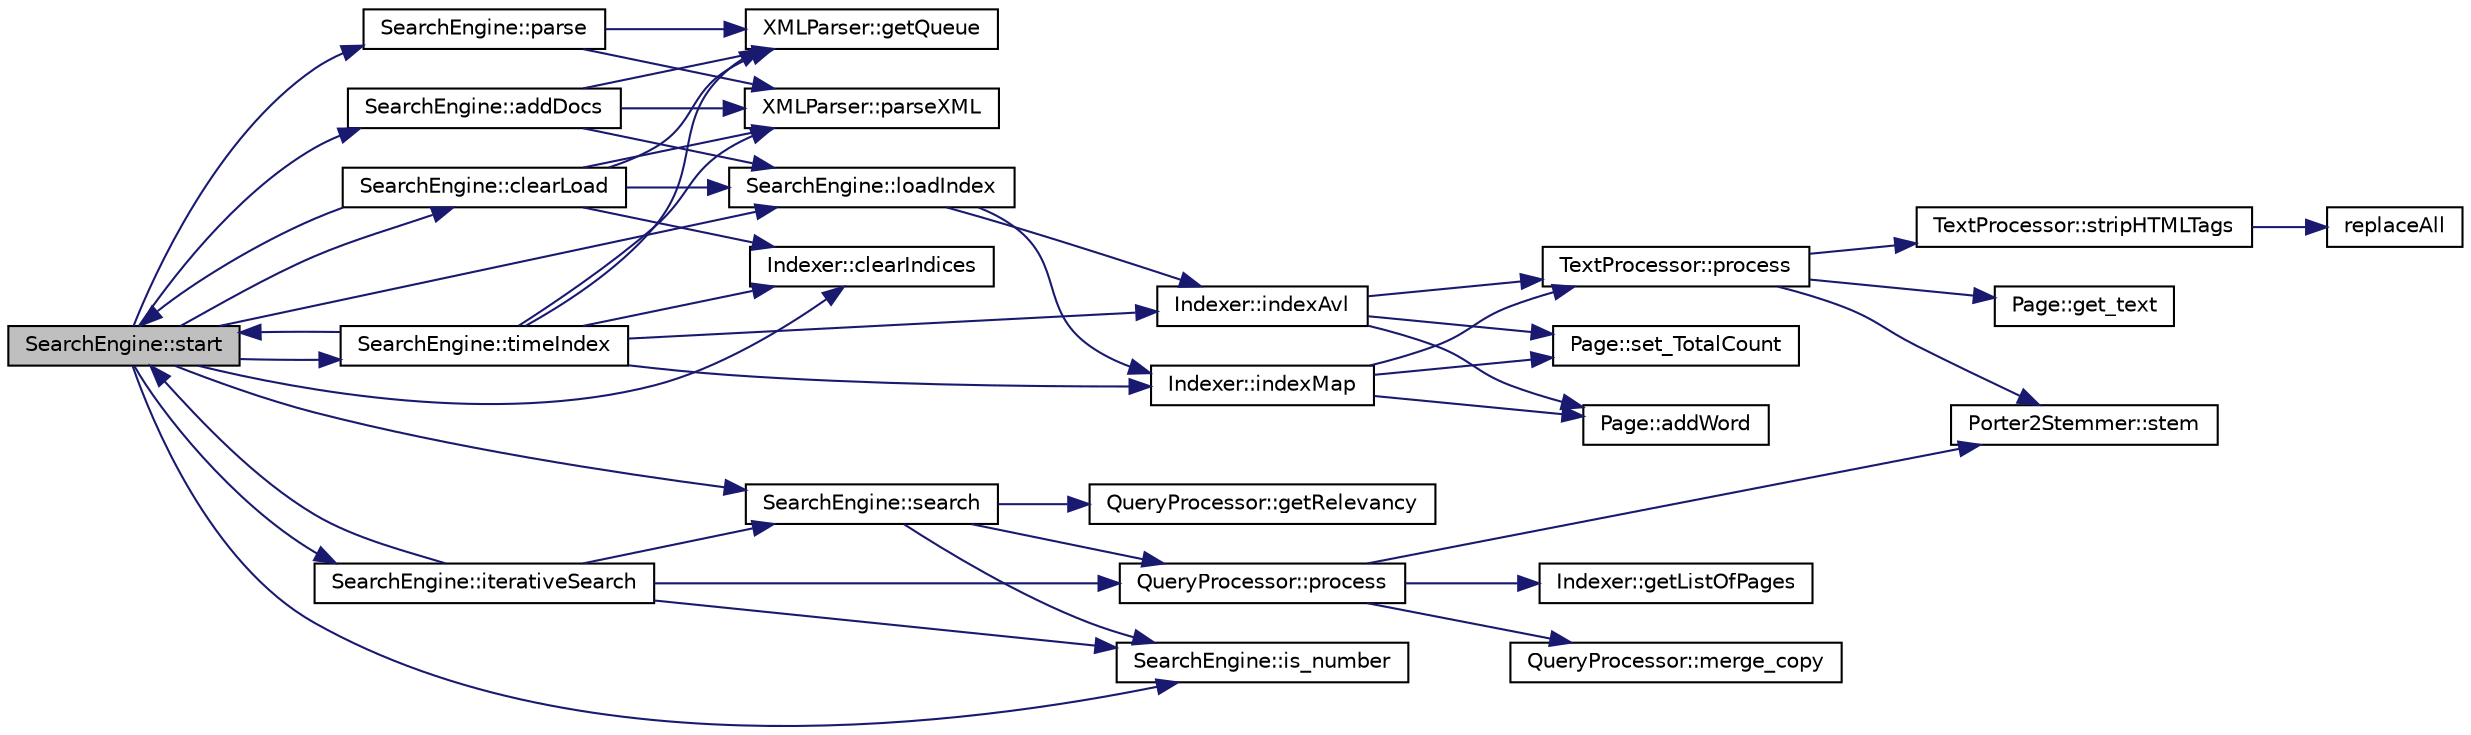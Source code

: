 digraph "SearchEngine::start"
{
  edge [fontname="Helvetica",fontsize="10",labelfontname="Helvetica",labelfontsize="10"];
  node [fontname="Helvetica",fontsize="10",shape=record];
  rankdir="LR";
  Node1 [label="SearchEngine::start",height=0.2,width=0.4,color="black", fillcolor="grey75", style="filled", fontcolor="black"];
  Node1 -> Node2 [color="midnightblue",fontsize="10",style="solid",fontname="Helvetica"];
  Node2 [label="SearchEngine::parse",height=0.2,width=0.4,color="black", fillcolor="white", style="filled",URL="$class_search_engine.html#aa634cc73607ce8bfcce2010cecd41138"];
  Node2 -> Node3 [color="midnightblue",fontsize="10",style="solid",fontname="Helvetica"];
  Node3 [label="XMLParser::parseXML",height=0.2,width=0.4,color="black", fillcolor="white", style="filled",URL="$class_x_m_l_parser.html#ac64b7267fea0146ddd12b6c1e320064e"];
  Node2 -> Node4 [color="midnightblue",fontsize="10",style="solid",fontname="Helvetica"];
  Node4 [label="XMLParser::getQueue",height=0.2,width=0.4,color="black", fillcolor="white", style="filled",URL="$class_x_m_l_parser.html#a094f47b220ed2776d979450d422f91f6"];
  Node1 -> Node5 [color="midnightblue",fontsize="10",style="solid",fontname="Helvetica"];
  Node5 [label="SearchEngine::loadIndex",height=0.2,width=0.4,color="black", fillcolor="white", style="filled",URL="$class_search_engine.html#a8661af1f5b45b9662f1cb959cc6af569"];
  Node5 -> Node6 [color="midnightblue",fontsize="10",style="solid",fontname="Helvetica"];
  Node6 [label="Indexer::indexMap",height=0.2,width=0.4,color="black", fillcolor="white", style="filled",URL="$class_indexer.html#abc4a6b5cf023f426aad040e093605a6e"];
  Node6 -> Node7 [color="midnightblue",fontsize="10",style="solid",fontname="Helvetica"];
  Node7 [label="TextProcessor::process",height=0.2,width=0.4,color="black", fillcolor="white", style="filled",URL="$class_text_processor.html#a22c1df13273a79f4e031540549ebe683"];
  Node7 -> Node8 [color="midnightblue",fontsize="10",style="solid",fontname="Helvetica"];
  Node8 [label="Page::get_text",height=0.2,width=0.4,color="black", fillcolor="white", style="filled",URL="$class_page.html#a105475e662886f995d589a67d53caca3"];
  Node7 -> Node9 [color="midnightblue",fontsize="10",style="solid",fontname="Helvetica"];
  Node9 [label="TextProcessor::stripHTMLTags",height=0.2,width=0.4,color="black", fillcolor="white", style="filled",URL="$class_text_processor.html#ad0ffbf2516c2099467c602633fd2e7f8"];
  Node9 -> Node10 [color="midnightblue",fontsize="10",style="solid",fontname="Helvetica"];
  Node10 [label="replaceAll",height=0.2,width=0.4,color="black", fillcolor="white", style="filled",URL="$_replace_all_8cpp.html#a3adacf2ac06d54c7c2b8f99eebacc147"];
  Node7 -> Node11 [color="midnightblue",fontsize="10",style="solid",fontname="Helvetica"];
  Node11 [label="Porter2Stemmer::stem",height=0.2,width=0.4,color="black", fillcolor="white", style="filled",URL="$namespace_porter2_stemmer.html#ad07c4652a1144329db4bdfb6ce640d80"];
  Node6 -> Node12 [color="midnightblue",fontsize="10",style="solid",fontname="Helvetica"];
  Node12 [label="Page::set_TotalCount",height=0.2,width=0.4,color="black", fillcolor="white", style="filled",URL="$class_page.html#a10a178b0fc10e776dc55086e460b57c0"];
  Node6 -> Node13 [color="midnightblue",fontsize="10",style="solid",fontname="Helvetica"];
  Node13 [label="Page::addWord",height=0.2,width=0.4,color="black", fillcolor="white", style="filled",URL="$class_page.html#a09fd07b3dfeac4580475ff0f97bfbdf6"];
  Node5 -> Node14 [color="midnightblue",fontsize="10",style="solid",fontname="Helvetica"];
  Node14 [label="Indexer::indexAvl",height=0.2,width=0.4,color="black", fillcolor="white", style="filled",URL="$class_indexer.html#ab0717c3a4ac016141988066c7c624b53"];
  Node14 -> Node7 [color="midnightblue",fontsize="10",style="solid",fontname="Helvetica"];
  Node14 -> Node12 [color="midnightblue",fontsize="10",style="solid",fontname="Helvetica"];
  Node14 -> Node13 [color="midnightblue",fontsize="10",style="solid",fontname="Helvetica"];
  Node1 -> Node15 [color="midnightblue",fontsize="10",style="solid",fontname="Helvetica"];
  Node15 [label="SearchEngine::is_number",height=0.2,width=0.4,color="black", fillcolor="white", style="filled",URL="$class_search_engine.html#a462774d4ac2077caea5085362cd9f73f"];
  Node1 -> Node16 [color="midnightblue",fontsize="10",style="solid",fontname="Helvetica"];
  Node16 [label="SearchEngine::addDocs",height=0.2,width=0.4,color="black", fillcolor="white", style="filled",URL="$class_search_engine.html#a101be98d5eb959dda7570e49ce23529a"];
  Node16 -> Node3 [color="midnightblue",fontsize="10",style="solid",fontname="Helvetica"];
  Node16 -> Node4 [color="midnightblue",fontsize="10",style="solid",fontname="Helvetica"];
  Node16 -> Node5 [color="midnightblue",fontsize="10",style="solid",fontname="Helvetica"];
  Node1 -> Node17 [color="midnightblue",fontsize="10",style="solid",fontname="Helvetica"];
  Node17 [label="Indexer::clearIndices",height=0.2,width=0.4,color="black", fillcolor="white", style="filled",URL="$class_indexer.html#a102500c357455a5589eed50440d98d27"];
  Node1 -> Node18 [color="midnightblue",fontsize="10",style="solid",fontname="Helvetica"];
  Node18 [label="SearchEngine::search",height=0.2,width=0.4,color="black", fillcolor="white", style="filled",URL="$class_search_engine.html#ad488e6c35403b9b5ff1f62853b685062"];
  Node18 -> Node19 [color="midnightblue",fontsize="10",style="solid",fontname="Helvetica"];
  Node19 [label="QueryProcessor::process",height=0.2,width=0.4,color="black", fillcolor="white", style="filled",URL="$class_query_processor.html#a9d1006d1ca929b4cc81486f6500bab82"];
  Node19 -> Node11 [color="midnightblue",fontsize="10",style="solid",fontname="Helvetica"];
  Node19 -> Node20 [color="midnightblue",fontsize="10",style="solid",fontname="Helvetica"];
  Node20 [label="Indexer::getListOfPages",height=0.2,width=0.4,color="black", fillcolor="white", style="filled",URL="$class_indexer.html#a87f8ee4571567e75ec086008c126fd4f"];
  Node19 -> Node21 [color="midnightblue",fontsize="10",style="solid",fontname="Helvetica"];
  Node21 [label="QueryProcessor::merge_copy",height=0.2,width=0.4,color="black", fillcolor="white", style="filled",URL="$class_query_processor.html#a1e6fbadb9a784bf4a592a9f1a1981933"];
  Node18 -> Node22 [color="midnightblue",fontsize="10",style="solid",fontname="Helvetica"];
  Node22 [label="QueryProcessor::getRelevancy",height=0.2,width=0.4,color="black", fillcolor="white", style="filled",URL="$class_query_processor.html#ab3b545b1d86cd003c0192647a4620498"];
  Node18 -> Node15 [color="midnightblue",fontsize="10",style="solid",fontname="Helvetica"];
  Node1 -> Node23 [color="midnightblue",fontsize="10",style="solid",fontname="Helvetica"];
  Node23 [label="SearchEngine::clearLoad",height=0.2,width=0.4,color="black", fillcolor="white", style="filled",URL="$class_search_engine.html#a71f2390c48d522f26a33f5663953492a"];
  Node23 -> Node1 [color="midnightblue",fontsize="10",style="solid",fontname="Helvetica"];
  Node23 -> Node17 [color="midnightblue",fontsize="10",style="solid",fontname="Helvetica"];
  Node23 -> Node3 [color="midnightblue",fontsize="10",style="solid",fontname="Helvetica"];
  Node23 -> Node4 [color="midnightblue",fontsize="10",style="solid",fontname="Helvetica"];
  Node23 -> Node5 [color="midnightblue",fontsize="10",style="solid",fontname="Helvetica"];
  Node1 -> Node24 [color="midnightblue",fontsize="10",style="solid",fontname="Helvetica"];
  Node24 [label="SearchEngine::iterativeSearch",height=0.2,width=0.4,color="black", fillcolor="white", style="filled",URL="$class_search_engine.html#add73e2052582702649c38a49b49def2a"];
  Node24 -> Node1 [color="midnightblue",fontsize="10",style="solid",fontname="Helvetica"];
  Node24 -> Node18 [color="midnightblue",fontsize="10",style="solid",fontname="Helvetica"];
  Node24 -> Node15 [color="midnightblue",fontsize="10",style="solid",fontname="Helvetica"];
  Node24 -> Node19 [color="midnightblue",fontsize="10",style="solid",fontname="Helvetica"];
  Node1 -> Node25 [color="midnightblue",fontsize="10",style="solid",fontname="Helvetica"];
  Node25 [label="SearchEngine::timeIndex",height=0.2,width=0.4,color="black", fillcolor="white", style="filled",URL="$class_search_engine.html#a0d3b651a4e328690f0c9813445de2a04"];
  Node25 -> Node1 [color="midnightblue",fontsize="10",style="solid",fontname="Helvetica"];
  Node25 -> Node17 [color="midnightblue",fontsize="10",style="solid",fontname="Helvetica"];
  Node25 -> Node3 [color="midnightblue",fontsize="10",style="solid",fontname="Helvetica"];
  Node25 -> Node4 [color="midnightblue",fontsize="10",style="solid",fontname="Helvetica"];
  Node25 -> Node6 [color="midnightblue",fontsize="10",style="solid",fontname="Helvetica"];
  Node25 -> Node14 [color="midnightblue",fontsize="10",style="solid",fontname="Helvetica"];
}
